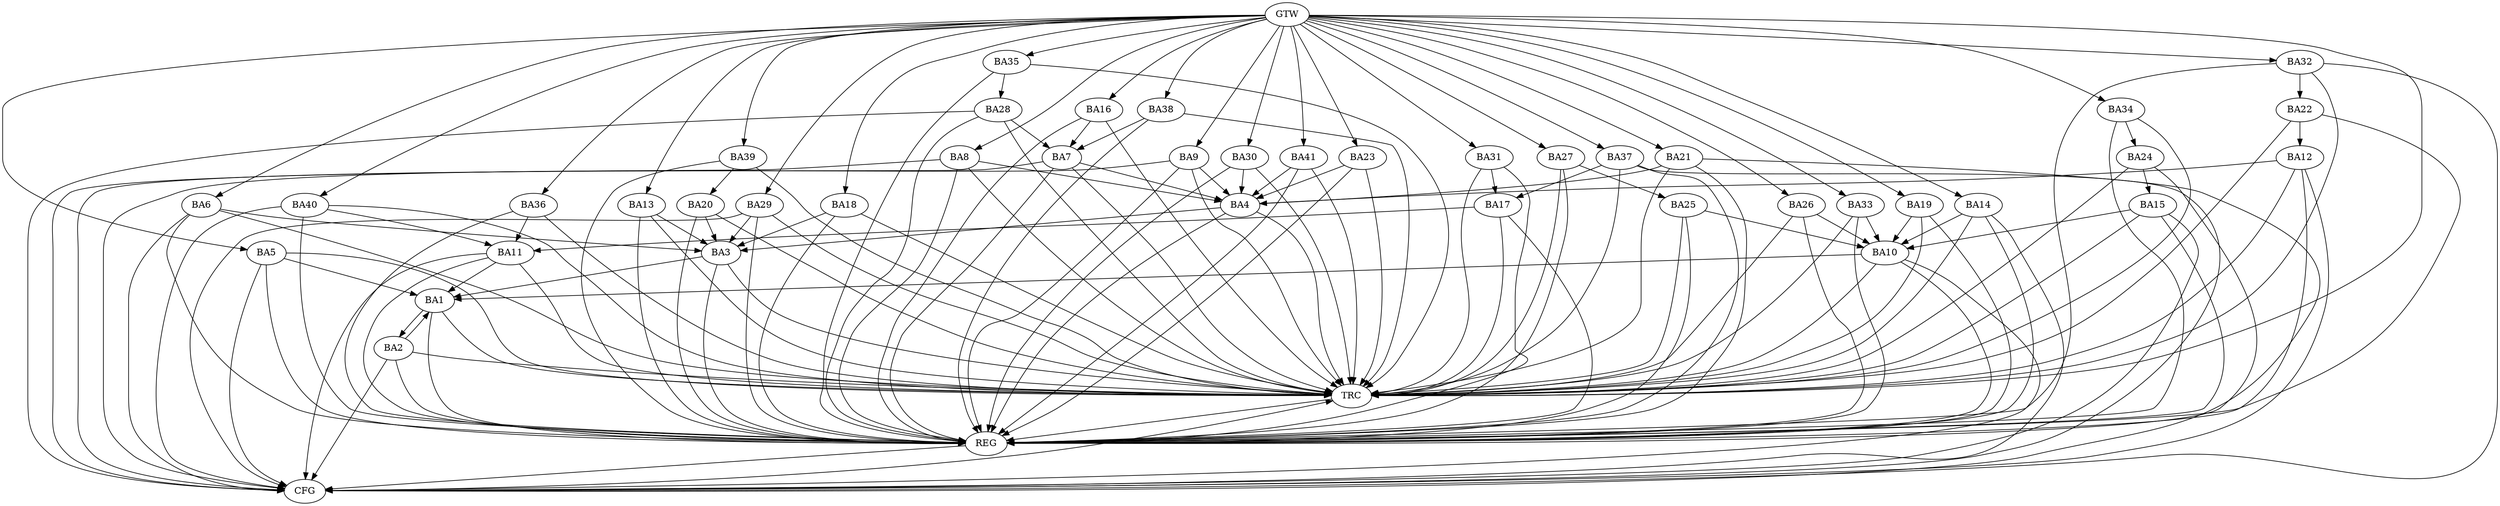 strict digraph G {
  BA1 [ label="BA1" ];
  BA2 [ label="BA2" ];
  BA3 [ label="BA3" ];
  BA4 [ label="BA4" ];
  BA5 [ label="BA5" ];
  BA6 [ label="BA6" ];
  BA7 [ label="BA7" ];
  BA8 [ label="BA8" ];
  BA9 [ label="BA9" ];
  BA10 [ label="BA10" ];
  BA11 [ label="BA11" ];
  BA12 [ label="BA12" ];
  BA13 [ label="BA13" ];
  BA14 [ label="BA14" ];
  BA15 [ label="BA15" ];
  BA16 [ label="BA16" ];
  BA17 [ label="BA17" ];
  BA18 [ label="BA18" ];
  BA19 [ label="BA19" ];
  BA20 [ label="BA20" ];
  BA21 [ label="BA21" ];
  BA22 [ label="BA22" ];
  BA23 [ label="BA23" ];
  BA24 [ label="BA24" ];
  BA25 [ label="BA25" ];
  BA26 [ label="BA26" ];
  BA27 [ label="BA27" ];
  BA28 [ label="BA28" ];
  BA29 [ label="BA29" ];
  BA30 [ label="BA30" ];
  BA31 [ label="BA31" ];
  BA32 [ label="BA32" ];
  BA33 [ label="BA33" ];
  BA34 [ label="BA34" ];
  BA35 [ label="BA35" ];
  BA36 [ label="BA36" ];
  BA37 [ label="BA37" ];
  BA38 [ label="BA38" ];
  BA39 [ label="BA39" ];
  BA40 [ label="BA40" ];
  BA41 [ label="BA41" ];
  GTW [ label="GTW" ];
  REG [ label="REG" ];
  CFG [ label="CFG" ];
  TRC [ label="TRC" ];
  BA1 -> BA2;
  BA2 -> BA1;
  BA3 -> BA1;
  BA4 -> BA3;
  BA5 -> BA1;
  BA6 -> BA3;
  BA7 -> BA4;
  BA8 -> BA4;
  BA9 -> BA4;
  BA10 -> BA1;
  BA11 -> BA1;
  BA12 -> BA4;
  BA13 -> BA3;
  BA14 -> BA10;
  BA15 -> BA10;
  BA16 -> BA7;
  BA17 -> BA11;
  BA18 -> BA3;
  BA19 -> BA10;
  BA20 -> BA3;
  BA21 -> BA4;
  BA22 -> BA12;
  BA23 -> BA4;
  BA24 -> BA15;
  BA25 -> BA10;
  BA26 -> BA10;
  BA27 -> BA25;
  BA28 -> BA7;
  BA29 -> BA3;
  BA30 -> BA4;
  BA31 -> BA17;
  BA32 -> BA22;
  BA33 -> BA10;
  BA34 -> BA24;
  BA35 -> BA28;
  BA36 -> BA11;
  BA37 -> BA17;
  BA38 -> BA7;
  BA39 -> BA20;
  BA40 -> BA11;
  BA41 -> BA4;
  GTW -> BA5;
  GTW -> BA6;
  GTW -> BA8;
  GTW -> BA9;
  GTW -> BA13;
  GTW -> BA14;
  GTW -> BA16;
  GTW -> BA18;
  GTW -> BA19;
  GTW -> BA21;
  GTW -> BA23;
  GTW -> BA26;
  GTW -> BA27;
  GTW -> BA29;
  GTW -> BA30;
  GTW -> BA31;
  GTW -> BA32;
  GTW -> BA33;
  GTW -> BA34;
  GTW -> BA35;
  GTW -> BA36;
  GTW -> BA37;
  GTW -> BA38;
  GTW -> BA39;
  GTW -> BA40;
  GTW -> BA41;
  BA1 -> REG;
  BA2 -> REG;
  BA3 -> REG;
  BA4 -> REG;
  BA5 -> REG;
  BA6 -> REG;
  BA7 -> REG;
  BA8 -> REG;
  BA9 -> REG;
  BA10 -> REG;
  BA11 -> REG;
  BA12 -> REG;
  BA13 -> REG;
  BA14 -> REG;
  BA15 -> REG;
  BA16 -> REG;
  BA17 -> REG;
  BA18 -> REG;
  BA19 -> REG;
  BA20 -> REG;
  BA21 -> REG;
  BA22 -> REG;
  BA23 -> REG;
  BA24 -> REG;
  BA25 -> REG;
  BA26 -> REG;
  BA27 -> REG;
  BA28 -> REG;
  BA29 -> REG;
  BA30 -> REG;
  BA31 -> REG;
  BA32 -> REG;
  BA33 -> REG;
  BA34 -> REG;
  BA35 -> REG;
  BA36 -> REG;
  BA37 -> REG;
  BA38 -> REG;
  BA39 -> REG;
  BA40 -> REG;
  BA41 -> REG;
  BA15 -> CFG;
  BA11 -> CFG;
  BA5 -> CFG;
  BA32 -> CFG;
  BA2 -> CFG;
  BA6 -> CFG;
  BA14 -> CFG;
  BA12 -> CFG;
  BA10 -> CFG;
  BA8 -> CFG;
  BA40 -> CFG;
  BA21 -> CFG;
  BA29 -> CFG;
  BA37 -> CFG;
  BA28 -> CFG;
  BA9 -> CFG;
  BA7 -> CFG;
  REG -> CFG;
  BA1 -> TRC;
  BA2 -> TRC;
  BA3 -> TRC;
  BA4 -> TRC;
  BA5 -> TRC;
  BA6 -> TRC;
  BA7 -> TRC;
  BA8 -> TRC;
  BA9 -> TRC;
  BA10 -> TRC;
  BA11 -> TRC;
  BA12 -> TRC;
  BA13 -> TRC;
  BA14 -> TRC;
  BA15 -> TRC;
  BA16 -> TRC;
  BA17 -> TRC;
  BA18 -> TRC;
  BA19 -> TRC;
  BA20 -> TRC;
  BA21 -> TRC;
  BA22 -> TRC;
  BA23 -> TRC;
  BA24 -> TRC;
  BA25 -> TRC;
  BA26 -> TRC;
  BA27 -> TRC;
  BA28 -> TRC;
  BA29 -> TRC;
  BA30 -> TRC;
  BA31 -> TRC;
  BA32 -> TRC;
  BA33 -> TRC;
  BA34 -> TRC;
  BA35 -> TRC;
  BA36 -> TRC;
  BA37 -> TRC;
  BA38 -> TRC;
  BA39 -> TRC;
  BA40 -> TRC;
  BA41 -> TRC;
  GTW -> TRC;
  CFG -> TRC;
  TRC -> REG;
}
